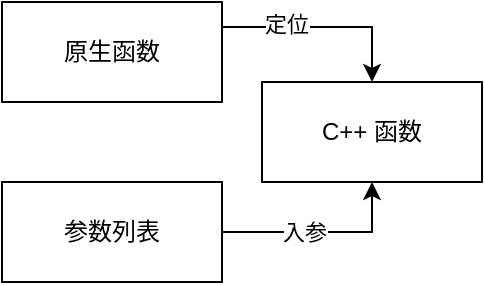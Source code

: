 <mxfile version="26.1.1">
  <diagram name="第 1 页" id="1vT48uX6BxPMxwmc46RL">
    <mxGraphModel dx="1562" dy="917" grid="1" gridSize="10" guides="1" tooltips="1" connect="1" arrows="1" fold="1" page="1" pageScale="1" pageWidth="827" pageHeight="1169" math="0" shadow="0">
      <root>
        <mxCell id="0" />
        <mxCell id="1" parent="0" />
        <mxCell id="_q9-HKSOUUPVDEMYmFbj-4" style="edgeStyle=orthogonalEdgeStyle;rounded=0;orthogonalLoop=1;jettySize=auto;html=1;exitX=1;exitY=0.25;exitDx=0;exitDy=0;entryX=0.5;entryY=0;entryDx=0;entryDy=0;" edge="1" parent="1" source="_q9-HKSOUUPVDEMYmFbj-1" target="_q9-HKSOUUPVDEMYmFbj-3">
          <mxGeometry relative="1" as="geometry" />
        </mxCell>
        <mxCell id="_q9-HKSOUUPVDEMYmFbj-6" value="定位" style="edgeLabel;html=1;align=center;verticalAlign=middle;resizable=0;points=[];" vertex="1" connectable="0" parent="_q9-HKSOUUPVDEMYmFbj-4">
          <mxGeometry x="-0.38" y="3" relative="1" as="geometry">
            <mxPoint y="1" as="offset" />
          </mxGeometry>
        </mxCell>
        <mxCell id="_q9-HKSOUUPVDEMYmFbj-1" value="原生函数" style="html=1;whiteSpace=wrap;" vertex="1" parent="1">
          <mxGeometry x="240" y="330" width="110" height="50" as="geometry" />
        </mxCell>
        <mxCell id="_q9-HKSOUUPVDEMYmFbj-5" style="edgeStyle=orthogonalEdgeStyle;rounded=0;orthogonalLoop=1;jettySize=auto;html=1;exitX=1;exitY=0.5;exitDx=0;exitDy=0;entryX=0.5;entryY=1;entryDx=0;entryDy=0;" edge="1" parent="1" source="_q9-HKSOUUPVDEMYmFbj-2" target="_q9-HKSOUUPVDEMYmFbj-3">
          <mxGeometry relative="1" as="geometry" />
        </mxCell>
        <mxCell id="_q9-HKSOUUPVDEMYmFbj-7" value="入参" style="edgeLabel;html=1;align=center;verticalAlign=middle;resizable=0;points=[];" vertex="1" connectable="0" parent="_q9-HKSOUUPVDEMYmFbj-5">
          <mxGeometry x="-0.184" relative="1" as="geometry">
            <mxPoint as="offset" />
          </mxGeometry>
        </mxCell>
        <mxCell id="_q9-HKSOUUPVDEMYmFbj-2" value="参数列表" style="html=1;whiteSpace=wrap;" vertex="1" parent="1">
          <mxGeometry x="240" y="420" width="110" height="50" as="geometry" />
        </mxCell>
        <mxCell id="_q9-HKSOUUPVDEMYmFbj-3" value="C++&amp;nbsp;函数" style="html=1;whiteSpace=wrap;" vertex="1" parent="1">
          <mxGeometry x="370" y="370" width="110" height="50" as="geometry" />
        </mxCell>
      </root>
    </mxGraphModel>
  </diagram>
</mxfile>
